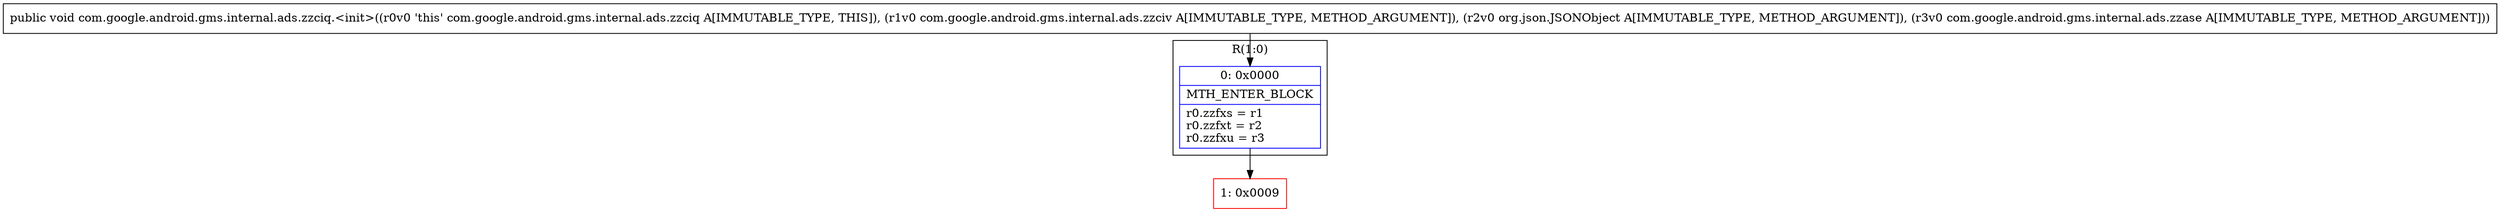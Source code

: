 digraph "CFG forcom.google.android.gms.internal.ads.zzciq.\<init\>(Lcom\/google\/android\/gms\/internal\/ads\/zzciv;Lorg\/json\/JSONObject;Lcom\/google\/android\/gms\/internal\/ads\/zzase;)V" {
subgraph cluster_Region_1131355239 {
label = "R(1:0)";
node [shape=record,color=blue];
Node_0 [shape=record,label="{0\:\ 0x0000|MTH_ENTER_BLOCK\l|r0.zzfxs = r1\lr0.zzfxt = r2\lr0.zzfxu = r3\l}"];
}
Node_1 [shape=record,color=red,label="{1\:\ 0x0009}"];
MethodNode[shape=record,label="{public void com.google.android.gms.internal.ads.zzciq.\<init\>((r0v0 'this' com.google.android.gms.internal.ads.zzciq A[IMMUTABLE_TYPE, THIS]), (r1v0 com.google.android.gms.internal.ads.zzciv A[IMMUTABLE_TYPE, METHOD_ARGUMENT]), (r2v0 org.json.JSONObject A[IMMUTABLE_TYPE, METHOD_ARGUMENT]), (r3v0 com.google.android.gms.internal.ads.zzase A[IMMUTABLE_TYPE, METHOD_ARGUMENT])) }"];
MethodNode -> Node_0;
Node_0 -> Node_1;
}

